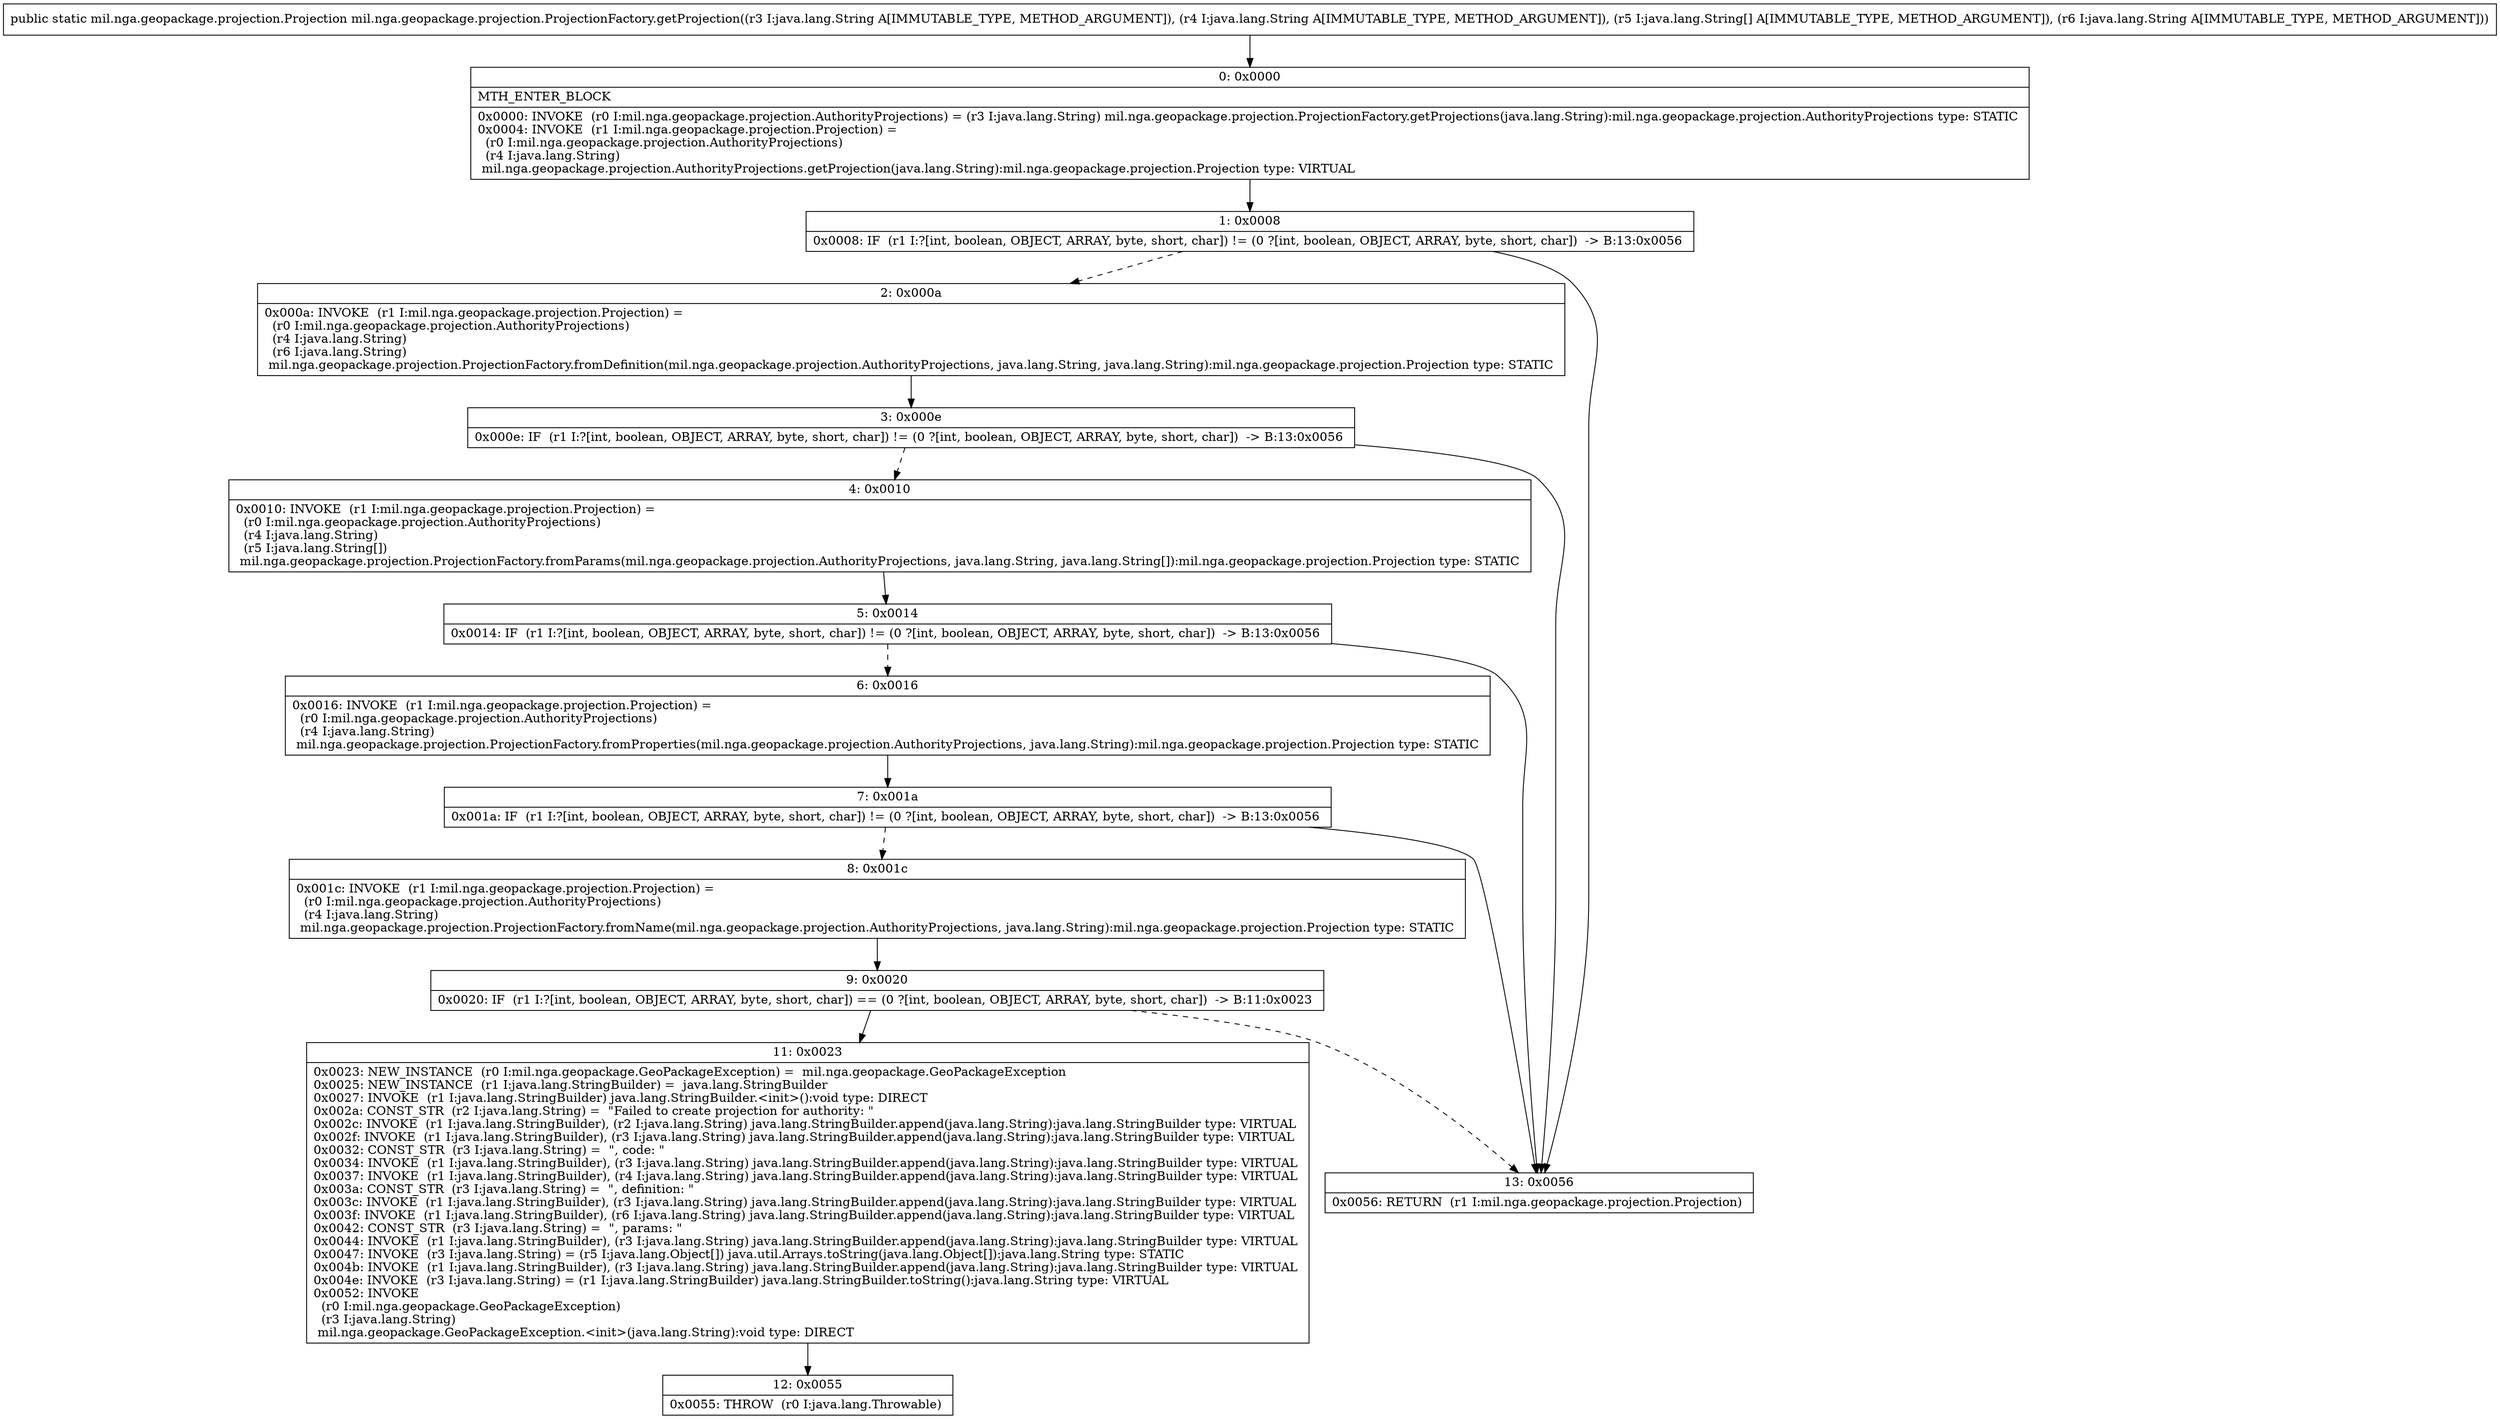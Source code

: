 digraph "CFG formil.nga.geopackage.projection.ProjectionFactory.getProjection(Ljava\/lang\/String;Ljava\/lang\/String;[Ljava\/lang\/String;Ljava\/lang\/String;)Lmil\/nga\/geopackage\/projection\/Projection;" {
Node_0 [shape=record,label="{0\:\ 0x0000|MTH_ENTER_BLOCK\l|0x0000: INVOKE  (r0 I:mil.nga.geopackage.projection.AuthorityProjections) = (r3 I:java.lang.String) mil.nga.geopackage.projection.ProjectionFactory.getProjections(java.lang.String):mil.nga.geopackage.projection.AuthorityProjections type: STATIC \l0x0004: INVOKE  (r1 I:mil.nga.geopackage.projection.Projection) = \l  (r0 I:mil.nga.geopackage.projection.AuthorityProjections)\l  (r4 I:java.lang.String)\l mil.nga.geopackage.projection.AuthorityProjections.getProjection(java.lang.String):mil.nga.geopackage.projection.Projection type: VIRTUAL \l}"];
Node_1 [shape=record,label="{1\:\ 0x0008|0x0008: IF  (r1 I:?[int, boolean, OBJECT, ARRAY, byte, short, char]) != (0 ?[int, boolean, OBJECT, ARRAY, byte, short, char])  \-\> B:13:0x0056 \l}"];
Node_2 [shape=record,label="{2\:\ 0x000a|0x000a: INVOKE  (r1 I:mil.nga.geopackage.projection.Projection) = \l  (r0 I:mil.nga.geopackage.projection.AuthorityProjections)\l  (r4 I:java.lang.String)\l  (r6 I:java.lang.String)\l mil.nga.geopackage.projection.ProjectionFactory.fromDefinition(mil.nga.geopackage.projection.AuthorityProjections, java.lang.String, java.lang.String):mil.nga.geopackage.projection.Projection type: STATIC \l}"];
Node_3 [shape=record,label="{3\:\ 0x000e|0x000e: IF  (r1 I:?[int, boolean, OBJECT, ARRAY, byte, short, char]) != (0 ?[int, boolean, OBJECT, ARRAY, byte, short, char])  \-\> B:13:0x0056 \l}"];
Node_4 [shape=record,label="{4\:\ 0x0010|0x0010: INVOKE  (r1 I:mil.nga.geopackage.projection.Projection) = \l  (r0 I:mil.nga.geopackage.projection.AuthorityProjections)\l  (r4 I:java.lang.String)\l  (r5 I:java.lang.String[])\l mil.nga.geopackage.projection.ProjectionFactory.fromParams(mil.nga.geopackage.projection.AuthorityProjections, java.lang.String, java.lang.String[]):mil.nga.geopackage.projection.Projection type: STATIC \l}"];
Node_5 [shape=record,label="{5\:\ 0x0014|0x0014: IF  (r1 I:?[int, boolean, OBJECT, ARRAY, byte, short, char]) != (0 ?[int, boolean, OBJECT, ARRAY, byte, short, char])  \-\> B:13:0x0056 \l}"];
Node_6 [shape=record,label="{6\:\ 0x0016|0x0016: INVOKE  (r1 I:mil.nga.geopackage.projection.Projection) = \l  (r0 I:mil.nga.geopackage.projection.AuthorityProjections)\l  (r4 I:java.lang.String)\l mil.nga.geopackage.projection.ProjectionFactory.fromProperties(mil.nga.geopackage.projection.AuthorityProjections, java.lang.String):mil.nga.geopackage.projection.Projection type: STATIC \l}"];
Node_7 [shape=record,label="{7\:\ 0x001a|0x001a: IF  (r1 I:?[int, boolean, OBJECT, ARRAY, byte, short, char]) != (0 ?[int, boolean, OBJECT, ARRAY, byte, short, char])  \-\> B:13:0x0056 \l}"];
Node_8 [shape=record,label="{8\:\ 0x001c|0x001c: INVOKE  (r1 I:mil.nga.geopackage.projection.Projection) = \l  (r0 I:mil.nga.geopackage.projection.AuthorityProjections)\l  (r4 I:java.lang.String)\l mil.nga.geopackage.projection.ProjectionFactory.fromName(mil.nga.geopackage.projection.AuthorityProjections, java.lang.String):mil.nga.geopackage.projection.Projection type: STATIC \l}"];
Node_9 [shape=record,label="{9\:\ 0x0020|0x0020: IF  (r1 I:?[int, boolean, OBJECT, ARRAY, byte, short, char]) == (0 ?[int, boolean, OBJECT, ARRAY, byte, short, char])  \-\> B:11:0x0023 \l}"];
Node_11 [shape=record,label="{11\:\ 0x0023|0x0023: NEW_INSTANCE  (r0 I:mil.nga.geopackage.GeoPackageException) =  mil.nga.geopackage.GeoPackageException \l0x0025: NEW_INSTANCE  (r1 I:java.lang.StringBuilder) =  java.lang.StringBuilder \l0x0027: INVOKE  (r1 I:java.lang.StringBuilder) java.lang.StringBuilder.\<init\>():void type: DIRECT \l0x002a: CONST_STR  (r2 I:java.lang.String) =  \"Failed to create projection for authority: \" \l0x002c: INVOKE  (r1 I:java.lang.StringBuilder), (r2 I:java.lang.String) java.lang.StringBuilder.append(java.lang.String):java.lang.StringBuilder type: VIRTUAL \l0x002f: INVOKE  (r1 I:java.lang.StringBuilder), (r3 I:java.lang.String) java.lang.StringBuilder.append(java.lang.String):java.lang.StringBuilder type: VIRTUAL \l0x0032: CONST_STR  (r3 I:java.lang.String) =  \", code: \" \l0x0034: INVOKE  (r1 I:java.lang.StringBuilder), (r3 I:java.lang.String) java.lang.StringBuilder.append(java.lang.String):java.lang.StringBuilder type: VIRTUAL \l0x0037: INVOKE  (r1 I:java.lang.StringBuilder), (r4 I:java.lang.String) java.lang.StringBuilder.append(java.lang.String):java.lang.StringBuilder type: VIRTUAL \l0x003a: CONST_STR  (r3 I:java.lang.String) =  \", definition: \" \l0x003c: INVOKE  (r1 I:java.lang.StringBuilder), (r3 I:java.lang.String) java.lang.StringBuilder.append(java.lang.String):java.lang.StringBuilder type: VIRTUAL \l0x003f: INVOKE  (r1 I:java.lang.StringBuilder), (r6 I:java.lang.String) java.lang.StringBuilder.append(java.lang.String):java.lang.StringBuilder type: VIRTUAL \l0x0042: CONST_STR  (r3 I:java.lang.String) =  \", params: \" \l0x0044: INVOKE  (r1 I:java.lang.StringBuilder), (r3 I:java.lang.String) java.lang.StringBuilder.append(java.lang.String):java.lang.StringBuilder type: VIRTUAL \l0x0047: INVOKE  (r3 I:java.lang.String) = (r5 I:java.lang.Object[]) java.util.Arrays.toString(java.lang.Object[]):java.lang.String type: STATIC \l0x004b: INVOKE  (r1 I:java.lang.StringBuilder), (r3 I:java.lang.String) java.lang.StringBuilder.append(java.lang.String):java.lang.StringBuilder type: VIRTUAL \l0x004e: INVOKE  (r3 I:java.lang.String) = (r1 I:java.lang.StringBuilder) java.lang.StringBuilder.toString():java.lang.String type: VIRTUAL \l0x0052: INVOKE  \l  (r0 I:mil.nga.geopackage.GeoPackageException)\l  (r3 I:java.lang.String)\l mil.nga.geopackage.GeoPackageException.\<init\>(java.lang.String):void type: DIRECT \l}"];
Node_12 [shape=record,label="{12\:\ 0x0055|0x0055: THROW  (r0 I:java.lang.Throwable) \l}"];
Node_13 [shape=record,label="{13\:\ 0x0056|0x0056: RETURN  (r1 I:mil.nga.geopackage.projection.Projection) \l}"];
MethodNode[shape=record,label="{public static mil.nga.geopackage.projection.Projection mil.nga.geopackage.projection.ProjectionFactory.getProjection((r3 I:java.lang.String A[IMMUTABLE_TYPE, METHOD_ARGUMENT]), (r4 I:java.lang.String A[IMMUTABLE_TYPE, METHOD_ARGUMENT]), (r5 I:java.lang.String[] A[IMMUTABLE_TYPE, METHOD_ARGUMENT]), (r6 I:java.lang.String A[IMMUTABLE_TYPE, METHOD_ARGUMENT])) }"];
MethodNode -> Node_0;
Node_0 -> Node_1;
Node_1 -> Node_2[style=dashed];
Node_1 -> Node_13;
Node_2 -> Node_3;
Node_3 -> Node_4[style=dashed];
Node_3 -> Node_13;
Node_4 -> Node_5;
Node_5 -> Node_6[style=dashed];
Node_5 -> Node_13;
Node_6 -> Node_7;
Node_7 -> Node_8[style=dashed];
Node_7 -> Node_13;
Node_8 -> Node_9;
Node_9 -> Node_11;
Node_9 -> Node_13[style=dashed];
Node_11 -> Node_12;
}

